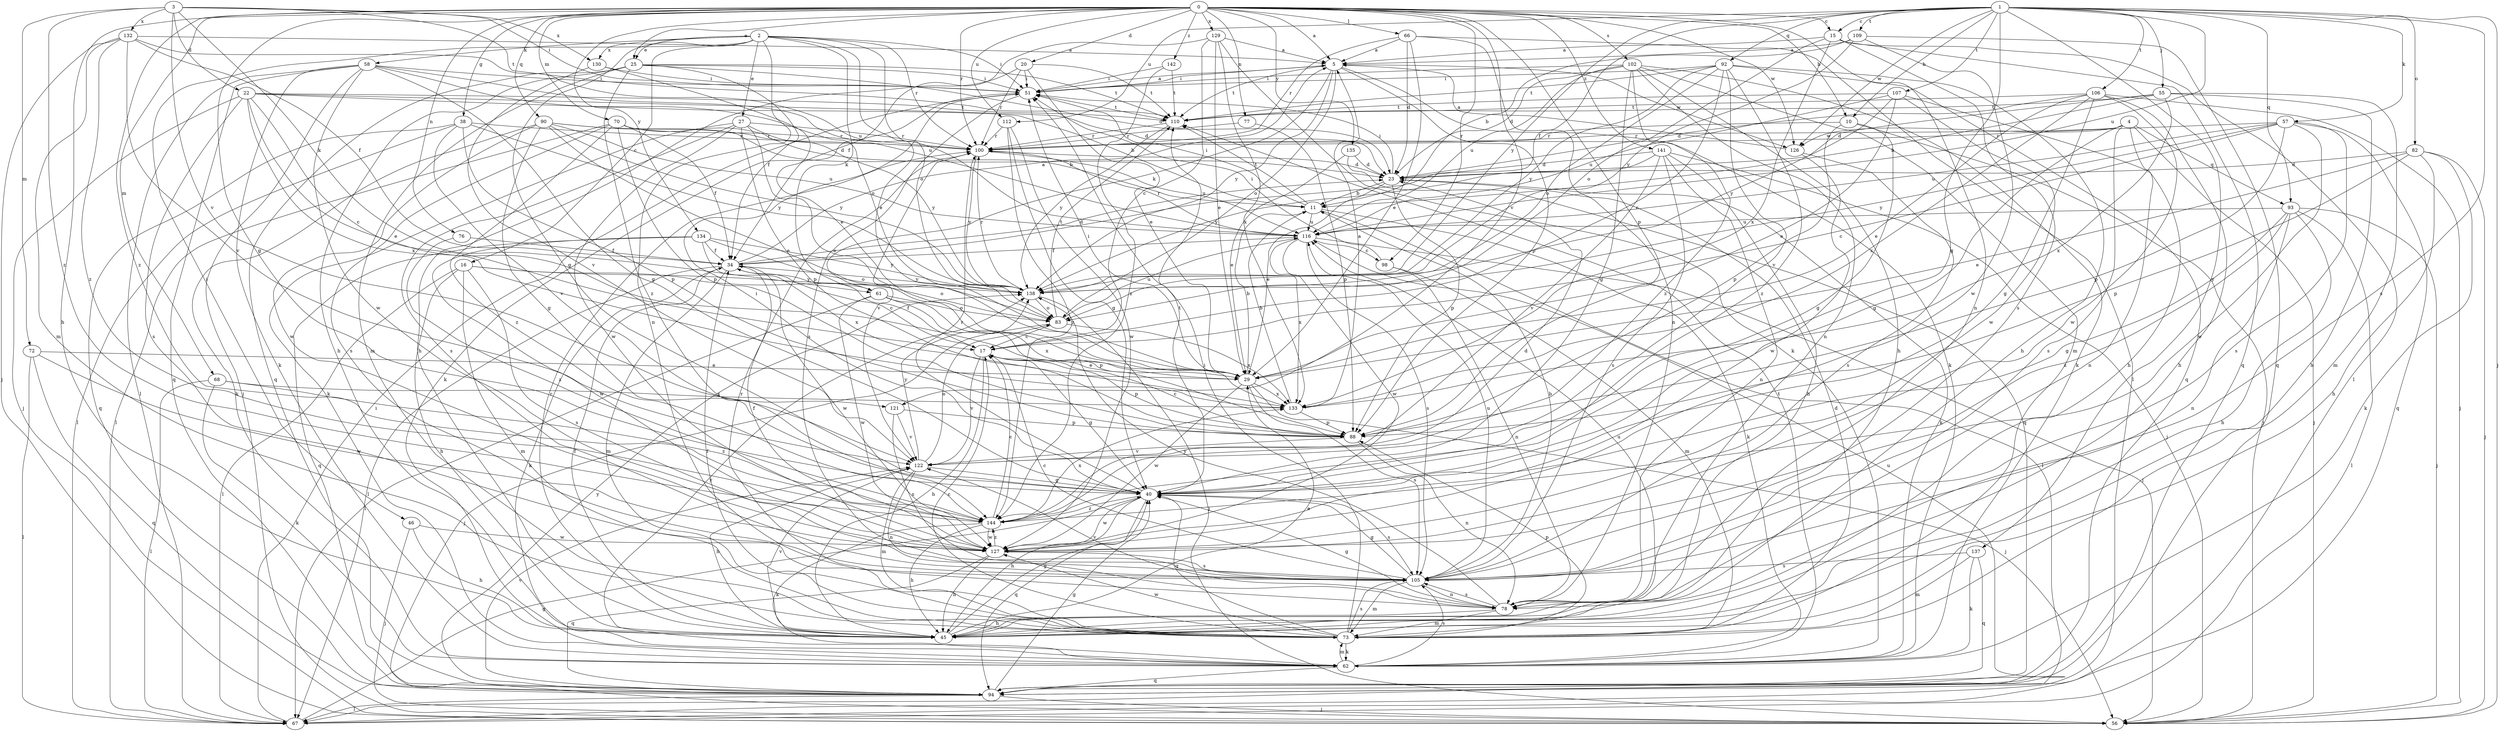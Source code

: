strict digraph  {
0;
1;
2;
3;
4;
5;
10;
11;
15;
16;
17;
20;
22;
23;
25;
27;
29;
34;
38;
40;
45;
46;
51;
55;
56;
57;
58;
61;
62;
66;
67;
68;
70;
72;
73;
76;
77;
78;
82;
83;
88;
90;
92;
93;
94;
98;
100;
102;
105;
106;
107;
109;
110;
112;
116;
121;
122;
126;
127;
129;
130;
132;
133;
134;
135;
137;
138;
141;
142;
144;
0 -> 5  [label=a];
0 -> 10  [label=b];
0 -> 15  [label=c];
0 -> 20  [label=d];
0 -> 25  [label=e];
0 -> 38  [label=g];
0 -> 40  [label=g];
0 -> 45  [label=h];
0 -> 66  [label=l];
0 -> 68  [label=m];
0 -> 70  [label=m];
0 -> 76  [label=n];
0 -> 77  [label=n];
0 -> 78  [label=n];
0 -> 88  [label=p];
0 -> 90  [label=q];
0 -> 98  [label=r];
0 -> 100  [label=r];
0 -> 102  [label=s];
0 -> 112  [label=u];
0 -> 121  [label=v];
0 -> 126  [label=w];
0 -> 129  [label=x];
0 -> 134  [label=y];
0 -> 135  [label=y];
0 -> 141  [label=z];
0 -> 142  [label=z];
0 -> 144  [label=z];
1 -> 10  [label=b];
1 -> 15  [label=c];
1 -> 34  [label=f];
1 -> 40  [label=g];
1 -> 55  [label=j];
1 -> 56  [label=j];
1 -> 57  [label=k];
1 -> 82  [label=o];
1 -> 92  [label=q];
1 -> 93  [label=q];
1 -> 105  [label=s];
1 -> 106  [label=t];
1 -> 107  [label=t];
1 -> 109  [label=t];
1 -> 112  [label=u];
1 -> 116  [label=u];
1 -> 126  [label=w];
1 -> 137  [label=y];
1 -> 138  [label=y];
2 -> 16  [label=c];
2 -> 25  [label=e];
2 -> 27  [label=e];
2 -> 29  [label=e];
2 -> 40  [label=g];
2 -> 46  [label=i];
2 -> 51  [label=i];
2 -> 58  [label=k];
2 -> 61  [label=k];
2 -> 78  [label=n];
2 -> 83  [label=o];
2 -> 100  [label=r];
2 -> 130  [label=x];
3 -> 22  [label=d];
3 -> 51  [label=i];
3 -> 61  [label=k];
3 -> 72  [label=m];
3 -> 110  [label=t];
3 -> 121  [label=v];
3 -> 130  [label=x];
3 -> 132  [label=x];
3 -> 144  [label=z];
4 -> 40  [label=g];
4 -> 56  [label=j];
4 -> 78  [label=n];
4 -> 93  [label=q];
4 -> 100  [label=r];
4 -> 105  [label=s];
4 -> 126  [label=w];
5 -> 51  [label=i];
5 -> 61  [label=k];
5 -> 62  [label=k];
5 -> 83  [label=o];
5 -> 88  [label=p];
5 -> 110  [label=t];
5 -> 126  [label=w];
5 -> 138  [label=y];
10 -> 40  [label=g];
10 -> 56  [label=j];
10 -> 88  [label=p];
10 -> 100  [label=r];
11 -> 51  [label=i];
11 -> 62  [label=k];
11 -> 67  [label=l];
11 -> 110  [label=t];
11 -> 116  [label=u];
15 -> 5  [label=a];
15 -> 67  [label=l];
15 -> 83  [label=o];
15 -> 94  [label=q];
15 -> 105  [label=s];
15 -> 133  [label=x];
16 -> 45  [label=h];
16 -> 67  [label=l];
16 -> 73  [label=m];
16 -> 83  [label=o];
16 -> 105  [label=s];
16 -> 138  [label=y];
17 -> 29  [label=e];
17 -> 34  [label=f];
17 -> 40  [label=g];
17 -> 45  [label=h];
17 -> 88  [label=p];
17 -> 122  [label=v];
20 -> 29  [label=e];
20 -> 45  [label=h];
20 -> 51  [label=i];
20 -> 100  [label=r];
20 -> 110  [label=t];
22 -> 11  [label=b];
22 -> 17  [label=c];
22 -> 23  [label=d];
22 -> 29  [label=e];
22 -> 56  [label=j];
22 -> 105  [label=s];
22 -> 110  [label=t];
22 -> 133  [label=x];
23 -> 11  [label=b];
23 -> 29  [label=e];
23 -> 51  [label=i];
23 -> 62  [label=k];
23 -> 88  [label=p];
25 -> 23  [label=d];
25 -> 34  [label=f];
25 -> 45  [label=h];
25 -> 51  [label=i];
25 -> 73  [label=m];
25 -> 94  [label=q];
25 -> 110  [label=t];
25 -> 144  [label=z];
27 -> 29  [label=e];
27 -> 62  [label=k];
27 -> 88  [label=p];
27 -> 100  [label=r];
27 -> 105  [label=s];
27 -> 127  [label=w];
27 -> 138  [label=y];
29 -> 11  [label=b];
29 -> 51  [label=i];
29 -> 56  [label=j];
29 -> 105  [label=s];
29 -> 127  [label=w];
29 -> 133  [label=x];
34 -> 5  [label=a];
34 -> 17  [label=c];
34 -> 23  [label=d];
34 -> 62  [label=k];
34 -> 67  [label=l];
34 -> 73  [label=m];
34 -> 127  [label=w];
34 -> 138  [label=y];
38 -> 67  [label=l];
38 -> 88  [label=p];
38 -> 94  [label=q];
38 -> 100  [label=r];
38 -> 122  [label=v];
38 -> 138  [label=y];
40 -> 45  [label=h];
40 -> 51  [label=i];
40 -> 94  [label=q];
40 -> 100  [label=r];
40 -> 105  [label=s];
40 -> 110  [label=t];
40 -> 127  [label=w];
40 -> 144  [label=z];
45 -> 29  [label=e];
45 -> 34  [label=f];
45 -> 40  [label=g];
45 -> 100  [label=r];
45 -> 122  [label=v];
46 -> 45  [label=h];
46 -> 56  [label=j];
46 -> 127  [label=w];
51 -> 5  [label=a];
51 -> 62  [label=k];
51 -> 105  [label=s];
51 -> 110  [label=t];
55 -> 11  [label=b];
55 -> 23  [label=d];
55 -> 45  [label=h];
55 -> 73  [label=m];
55 -> 110  [label=t];
55 -> 133  [label=x];
57 -> 17  [label=c];
57 -> 88  [label=p];
57 -> 94  [label=q];
57 -> 100  [label=r];
57 -> 105  [label=s];
57 -> 116  [label=u];
57 -> 127  [label=w];
57 -> 138  [label=y];
58 -> 40  [label=g];
58 -> 51  [label=i];
58 -> 56  [label=j];
58 -> 62  [label=k];
58 -> 67  [label=l];
58 -> 83  [label=o];
58 -> 94  [label=q];
58 -> 116  [label=u];
58 -> 127  [label=w];
61 -> 67  [label=l];
61 -> 83  [label=o];
61 -> 88  [label=p];
61 -> 127  [label=w];
61 -> 133  [label=x];
62 -> 73  [label=m];
62 -> 94  [label=q];
62 -> 105  [label=s];
62 -> 110  [label=t];
62 -> 138  [label=y];
66 -> 5  [label=a];
66 -> 23  [label=d];
66 -> 29  [label=e];
66 -> 67  [label=l];
66 -> 78  [label=n];
66 -> 100  [label=r];
67 -> 40  [label=g];
67 -> 51  [label=i];
68 -> 62  [label=k];
68 -> 67  [label=l];
68 -> 133  [label=x];
68 -> 144  [label=z];
70 -> 23  [label=d];
70 -> 34  [label=f];
70 -> 67  [label=l];
70 -> 88  [label=p];
70 -> 100  [label=r];
70 -> 105  [label=s];
70 -> 144  [label=z];
72 -> 29  [label=e];
72 -> 67  [label=l];
72 -> 94  [label=q];
72 -> 127  [label=w];
73 -> 17  [label=c];
73 -> 23  [label=d];
73 -> 34  [label=f];
73 -> 40  [label=g];
73 -> 51  [label=i];
73 -> 62  [label=k];
73 -> 88  [label=p];
73 -> 100  [label=r];
73 -> 105  [label=s];
73 -> 116  [label=u];
73 -> 127  [label=w];
76 -> 34  [label=f];
76 -> 144  [label=z];
77 -> 88  [label=p];
77 -> 100  [label=r];
78 -> 40  [label=g];
78 -> 45  [label=h];
78 -> 73  [label=m];
78 -> 105  [label=s];
78 -> 122  [label=v];
78 -> 138  [label=y];
82 -> 23  [label=d];
82 -> 29  [label=e];
82 -> 45  [label=h];
82 -> 56  [label=j];
82 -> 62  [label=k];
82 -> 88  [label=p];
83 -> 17  [label=c];
83 -> 56  [label=j];
83 -> 110  [label=t];
83 -> 116  [label=u];
83 -> 133  [label=x];
88 -> 17  [label=c];
88 -> 78  [label=n];
88 -> 122  [label=v];
90 -> 11  [label=b];
90 -> 29  [label=e];
90 -> 40  [label=g];
90 -> 62  [label=k];
90 -> 100  [label=r];
90 -> 116  [label=u];
90 -> 127  [label=w];
90 -> 138  [label=y];
92 -> 17  [label=c];
92 -> 45  [label=h];
92 -> 51  [label=i];
92 -> 83  [label=o];
92 -> 94  [label=q];
92 -> 110  [label=t];
92 -> 122  [label=v];
92 -> 138  [label=y];
92 -> 144  [label=z];
93 -> 40  [label=g];
93 -> 45  [label=h];
93 -> 56  [label=j];
93 -> 67  [label=l];
93 -> 78  [label=n];
93 -> 116  [label=u];
93 -> 144  [label=z];
94 -> 40  [label=g];
94 -> 56  [label=j];
94 -> 67  [label=l];
94 -> 116  [label=u];
94 -> 122  [label=v];
94 -> 138  [label=y];
98 -> 51  [label=i];
98 -> 73  [label=m];
98 -> 78  [label=n];
100 -> 23  [label=d];
100 -> 116  [label=u];
100 -> 122  [label=v];
100 -> 138  [label=y];
102 -> 23  [label=d];
102 -> 40  [label=g];
102 -> 45  [label=h];
102 -> 51  [label=i];
102 -> 62  [label=k];
102 -> 73  [label=m];
102 -> 78  [label=n];
102 -> 116  [label=u];
102 -> 144  [label=z];
105 -> 11  [label=b];
105 -> 17  [label=c];
105 -> 40  [label=g];
105 -> 73  [label=m];
105 -> 78  [label=n];
105 -> 116  [label=u];
106 -> 23  [label=d];
106 -> 29  [label=e];
106 -> 40  [label=g];
106 -> 45  [label=h];
106 -> 56  [label=j];
106 -> 110  [label=t];
106 -> 127  [label=w];
106 -> 133  [label=x];
107 -> 29  [label=e];
107 -> 45  [label=h];
107 -> 110  [label=t];
107 -> 116  [label=u];
107 -> 127  [label=w];
107 -> 138  [label=y];
109 -> 5  [label=a];
109 -> 11  [label=b];
109 -> 94  [label=q];
109 -> 127  [label=w];
109 -> 138  [label=y];
110 -> 100  [label=r];
110 -> 138  [label=y];
112 -> 40  [label=g];
112 -> 100  [label=r];
112 -> 127  [label=w];
112 -> 144  [label=z];
116 -> 34  [label=f];
116 -> 56  [label=j];
116 -> 100  [label=r];
116 -> 105  [label=s];
116 -> 127  [label=w];
116 -> 133  [label=x];
116 -> 98  [label=c];
121 -> 88  [label=p];
121 -> 105  [label=s];
121 -> 122  [label=v];
122 -> 40  [label=g];
122 -> 45  [label=h];
122 -> 73  [label=m];
122 -> 78  [label=n];
122 -> 83  [label=o];
122 -> 138  [label=y];
126 -> 5  [label=a];
126 -> 105  [label=s];
126 -> 127  [label=w];
127 -> 34  [label=f];
127 -> 45  [label=h];
127 -> 94  [label=q];
127 -> 105  [label=s];
127 -> 144  [label=z];
129 -> 5  [label=a];
129 -> 17  [label=c];
129 -> 29  [label=e];
129 -> 34  [label=f];
129 -> 62  [label=k];
129 -> 133  [label=x];
130 -> 29  [label=e];
130 -> 51  [label=i];
130 -> 122  [label=v];
132 -> 5  [label=a];
132 -> 34  [label=f];
132 -> 56  [label=j];
132 -> 73  [label=m];
132 -> 116  [label=u];
132 -> 122  [label=v];
132 -> 144  [label=z];
133 -> 5  [label=a];
133 -> 11  [label=b];
133 -> 88  [label=p];
134 -> 34  [label=f];
134 -> 83  [label=o];
134 -> 94  [label=q];
134 -> 127  [label=w];
134 -> 133  [label=x];
134 -> 138  [label=y];
135 -> 23  [label=d];
135 -> 29  [label=e];
135 -> 94  [label=q];
137 -> 62  [label=k];
137 -> 73  [label=m];
137 -> 94  [label=q];
137 -> 105  [label=s];
138 -> 56  [label=j];
138 -> 83  [label=o];
138 -> 100  [label=r];
141 -> 23  [label=d];
141 -> 45  [label=h];
141 -> 56  [label=j];
141 -> 78  [label=n];
141 -> 105  [label=s];
141 -> 122  [label=v];
141 -> 138  [label=y];
142 -> 51  [label=i];
142 -> 110  [label=t];
142 -> 144  [label=z];
144 -> 17  [label=c];
144 -> 23  [label=d];
144 -> 45  [label=h];
144 -> 62  [label=k];
144 -> 127  [label=w];
144 -> 133  [label=x];
}
